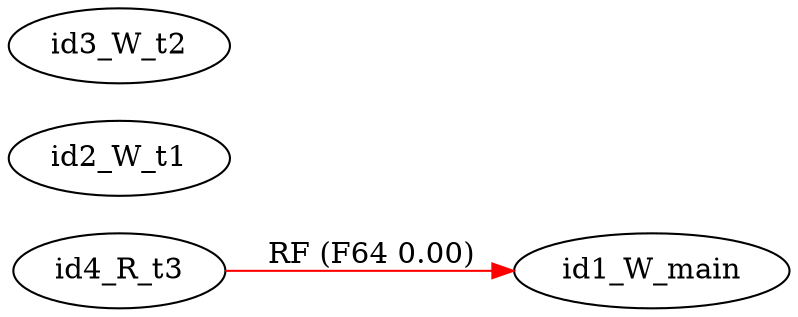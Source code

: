 digraph memory_model {
rankdir=LR;
splines=true; esep=0.5;
id4_R_t3 -> id1_W_main [label = "RF (F64 0.00)", color="red"];
id1_W_main [pos="5.0,2!"]
id2_W_t1 [pos="0,0!"]
id3_W_t2 [pos="5,0!"]
id4_R_t3 [pos="10,0!"]
}